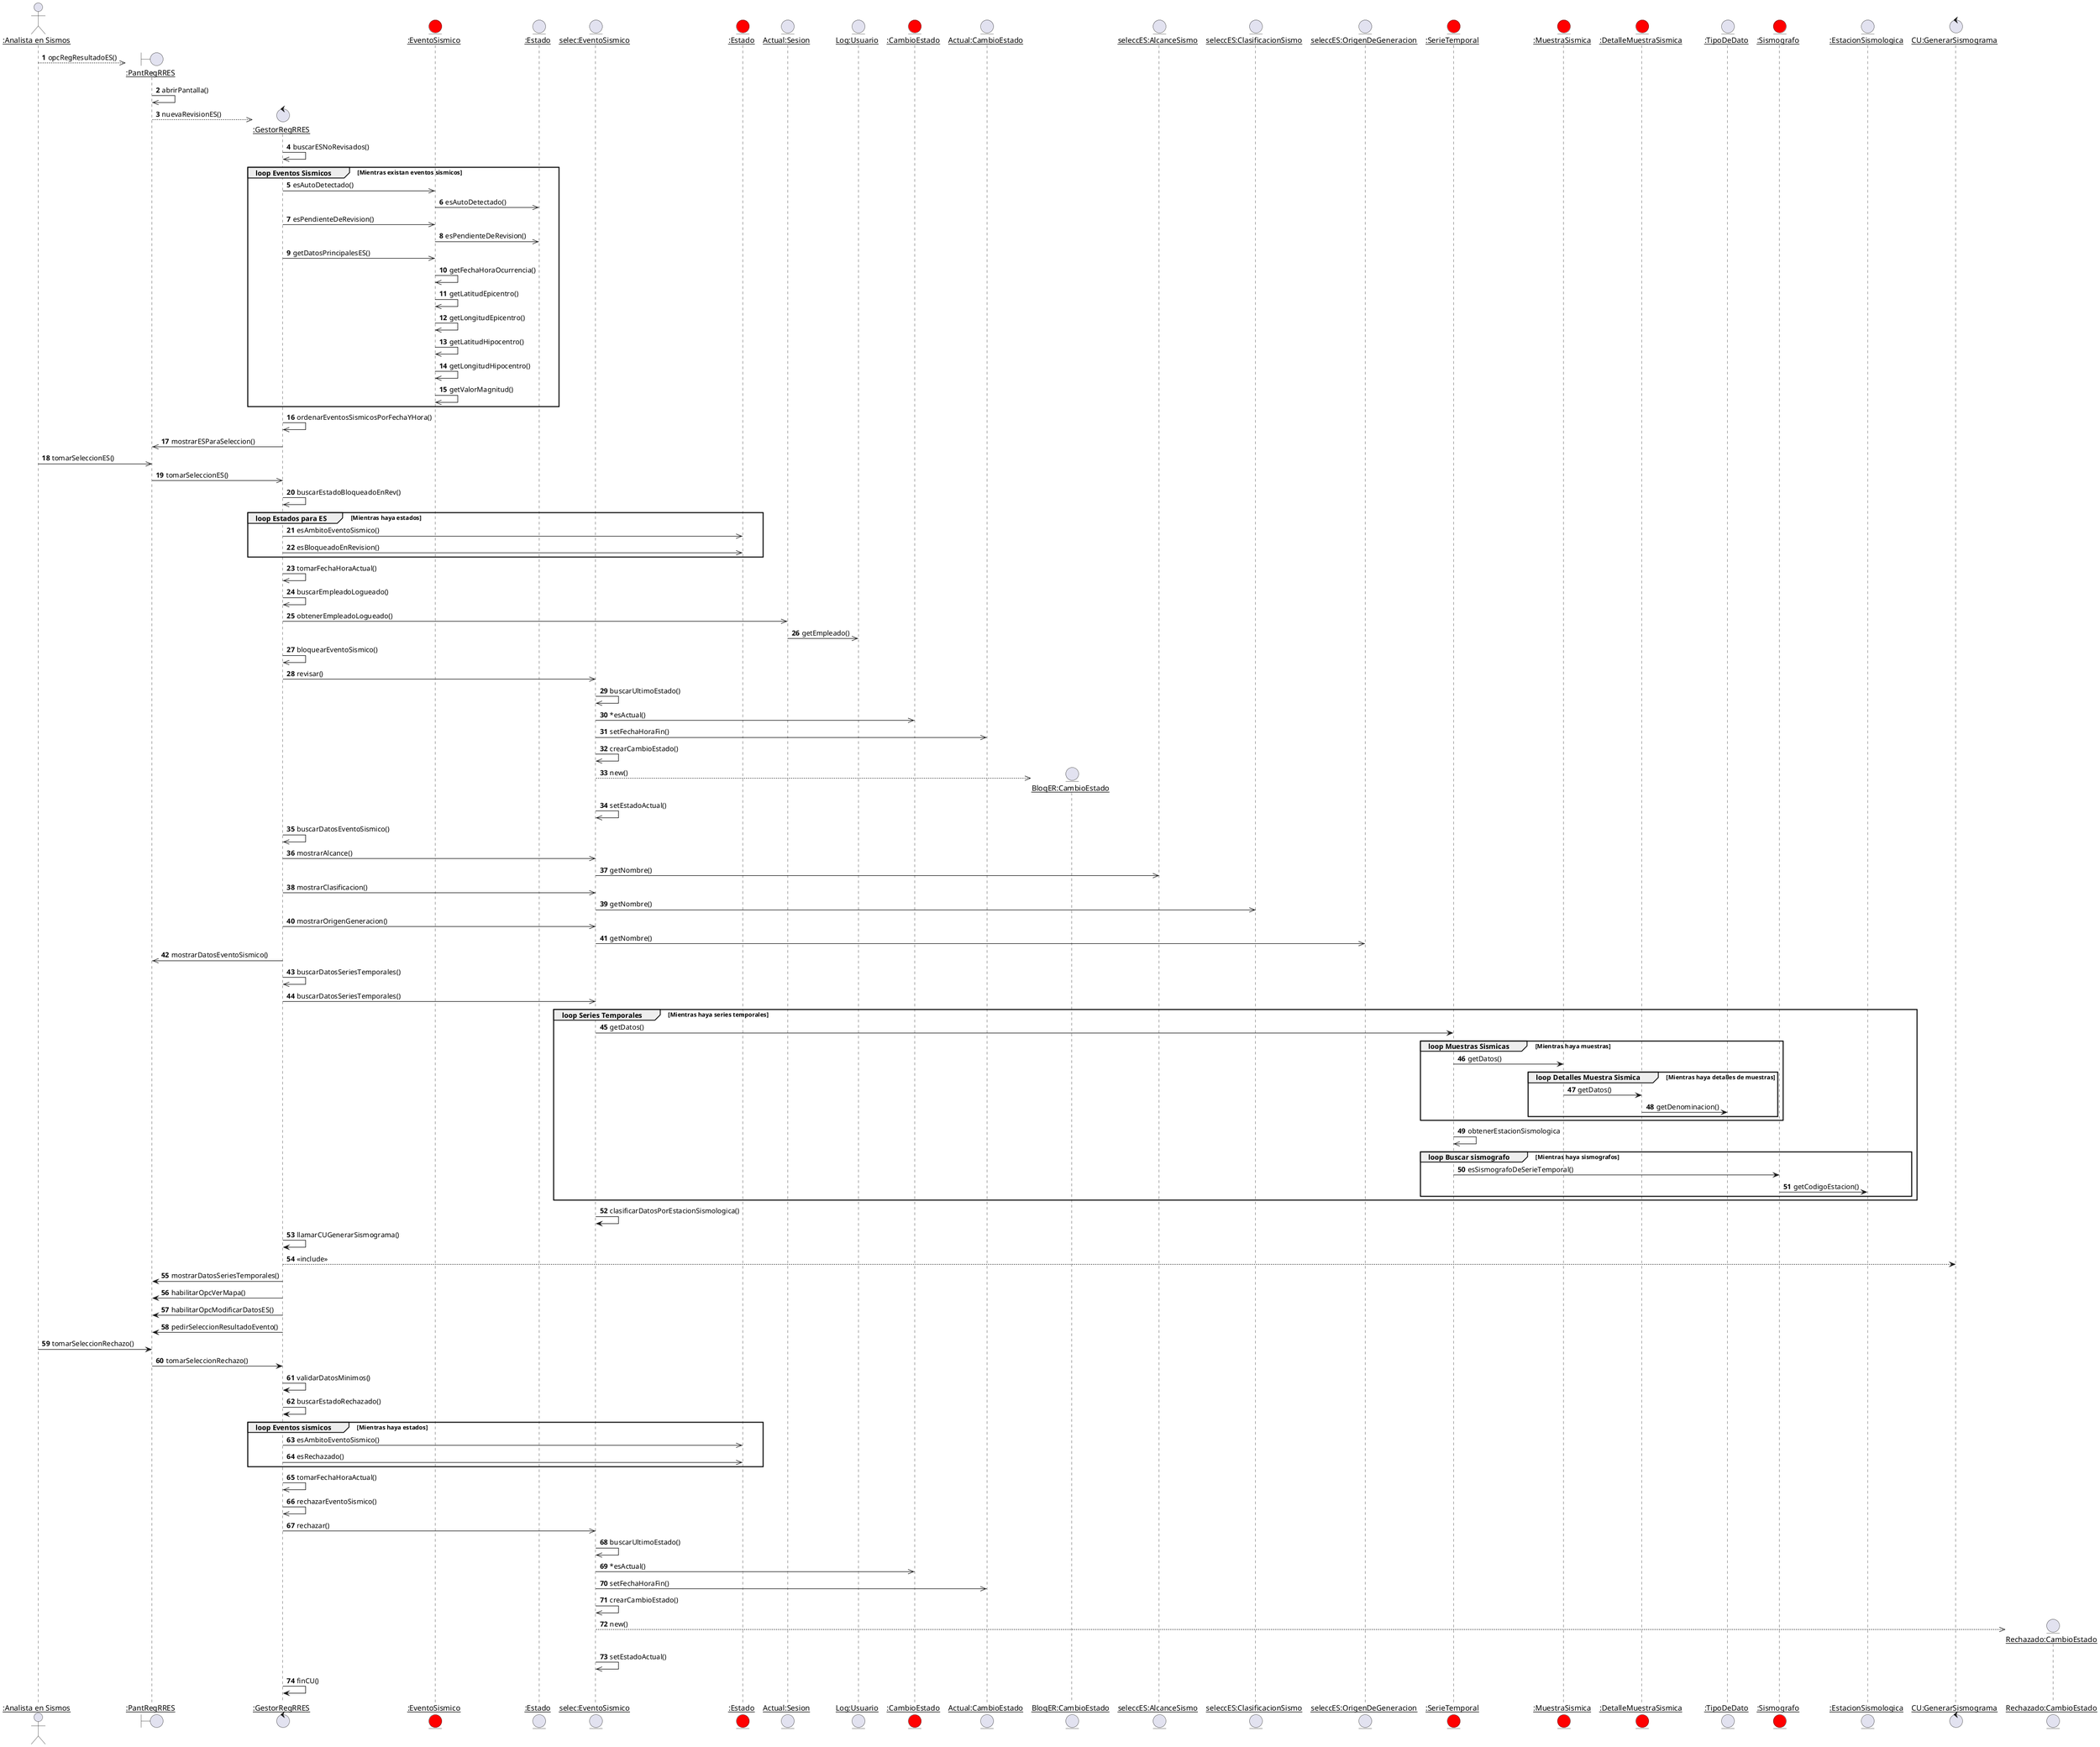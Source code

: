 @startuml realizacionCU23 - PPAI Red Sismica

autonumber

actor "__:Analista en Sismos__" as AeS

create boundary "__:PantRegRRES__" as PRR
AeS -->> PRR: opcRegResultadoES()
PRR ->> PRR: abrirPantalla()

create control "__:GestorRegRRES__" as GR
PRR -->> GR: nuevaRevisionES()

GR ->> GR: buscarESNoRevisados()

entity "__:EventoSismico__" as ES #Red
entity "__:Estado__" as E

group loop Eventos Sismicos [Mientras existan eventos sismicos]
    GR ->> ES: esAutoDetectado()
    ES ->> E: esAutoDetectado()

    GR ->> ES: esPendienteDeRevision()
    ES ->> E: esPendienteDeRevision()

    GR ->> ES: getDatosPrincipalesES()

    ES ->> ES: getFechaHoraOcurrencia()
    ES ->> ES: getLatitudEpicentro()
    ES ->> ES: getLongitudEpicentro()
    ES ->> ES: getLatitudHipocentro()
    ES ->> ES: getLongitudHipocentro()
    ES ->> ES: getValorMagnitud()
end

GR ->> GR: ordenarEventosSismicosPorFechaYHora()

GR ->> PRR: mostrarESParaSeleccion()
AeS ->> PRR: tomarSeleccionES()
PRR ->> GR: tomarSeleccionES()

entity "__selec:EventoSismico__" as SES

GR ->> GR: buscarEstadoBloqueadoEnRev()
entity "__:Estado__" as allE #red

group loop Estados para ES[Mientras haya estados]
    GR ->> allE: esAmbitoEventoSismico()
    GR ->> allE: esBloqueadoEnRevision()
end

GR ->> GR: tomarFechaHoraActual()
GR ->> GR: buscarEmpleadoLogueado()
entity "__Actual:Sesion__" as SA
GR ->> SA: obtenerEmpleadoLogueado()
entity "__Log:Usuario__" as UL
SA ->> UL: getEmpleado()
GR ->> GR: bloquearEventoSismico()
GR ->> SES: revisar()
entity "__:CambioEstado__" as allCE #red
SES ->> SES: buscarUltimoEstado()
SES ->> allCE: ~*esActual()
entity "__Actual:CambioEstado__" as ACE
SES ->> ACE: setFechaHoraFin()

SES ->> SES: crearCambioEstado()

create entity "__BloqER:CambioEstado__" as CE
SES -->> CE: new()
SES ->> SES: setEstadoActual()

GR ->> GR: buscarDatosEventoSismico()
GR ->> SES: mostrarAlcance()

entity "__seleccES:AlcanceSismo__" as esAS

SES ->> esAS: getNombre()

GR ->> SES: mostrarClasificacion()

entity "__seleccES:ClasificacionSismo__" as esCS

SES ->> esCS: getNombre()

GR ->> SES: mostrarOrigenGeneracion()

entity "__seleccES:OrigenDeGeneracion__" as esOG

SES ->> esOG: getNombre()

GR->>PRR: mostrarDatosEventoSismico()

GR ->> GR: buscarDatosSeriesTemporales()

GR ->> SES: buscarDatosSeriesTemporales()

entity "__:SerieTemporal__" as ST #red

group loop Series Temporales [Mientras haya series temporales]
    SES -> ST: getDatos()
    group loop Muestras Sismicas [Mientras haya muestras]
        entity "__:MuestraSismica__" as MS #red
        ST -> MS: getDatos()
        group loop Detalles Muestra Sismica [Mientras haya detalles de muestras]
            entity "__:DetalleMuestraSismica__" as DMS #red
            MS -> DMS: getDatos()
            entity "__:TipoDeDato__" as TdD
            ' Antes de esto podría buscar las denominaciones (dependencia) que necesito y luego preguntarle esTuDenominacion()
            DMS -> TdD: getDenominacion()
        end
    end
    ST ->> ST: obtenerEstacionSismologica
    group loop Buscar sismografo [Mientras haya sismografos]
    entity "__:Sismografo__" as S #Red
    ST -> S: esSismografoDeSerieTemporal()
    entity "__:EstacionSismologica__" as ETS
    S -> ETS: getCodigoEstacion()
    end
end

SES -> SES: clasificarDatosPorEstacionSismologica()

GR -> GR: llamarCUGenerarSismograma()

control "__CU:GenerarSismograma__" as CUSG
GR --> CUSG: <<include>>

GR -> PRR: mostrarDatosSeriesTemporales()
GR -> PRR: habilitarOpcVerMapa()
GR -> PRR: habilitarOpcModificarDatosES()
' Puede que acá tenga tomarDatos para cada item que no modifica, y que el valor por defecto sea el que estaba. 
GR -> PRR: pedirSeleccionResultadoEvento()
AeS -> PRR: tomarSeleccionRechazo()
PRR -> GR: tomarSeleccionRechazo()
GR -> GR: validarDatosMinimos()
GR -> GR: buscarEstadoRechazado()

group loop Eventos sismicos [Mientras haya estados]
    GR ->> allE: esAmbitoEventoSismico()
    GR ->> allE: esRechazado()
end

GR ->> GR: tomarFechaHoraActual()
GR ->> GR: rechazarEventoSismico()
GR ->> SES: rechazar()
SES ->> SES: buscarUltimoEstado()
SES ->> allCE: ~*esActual()
SES ->> ACE: setFechaHoraFin()

SES ->> SES: crearCambioEstado()

create entity "__Rechazado:CambioEstado__" as RCE
SES -->> RCE: new()
SES ->> SES: setEstadoActual()

GR -> GR: finCU()

@enduml
